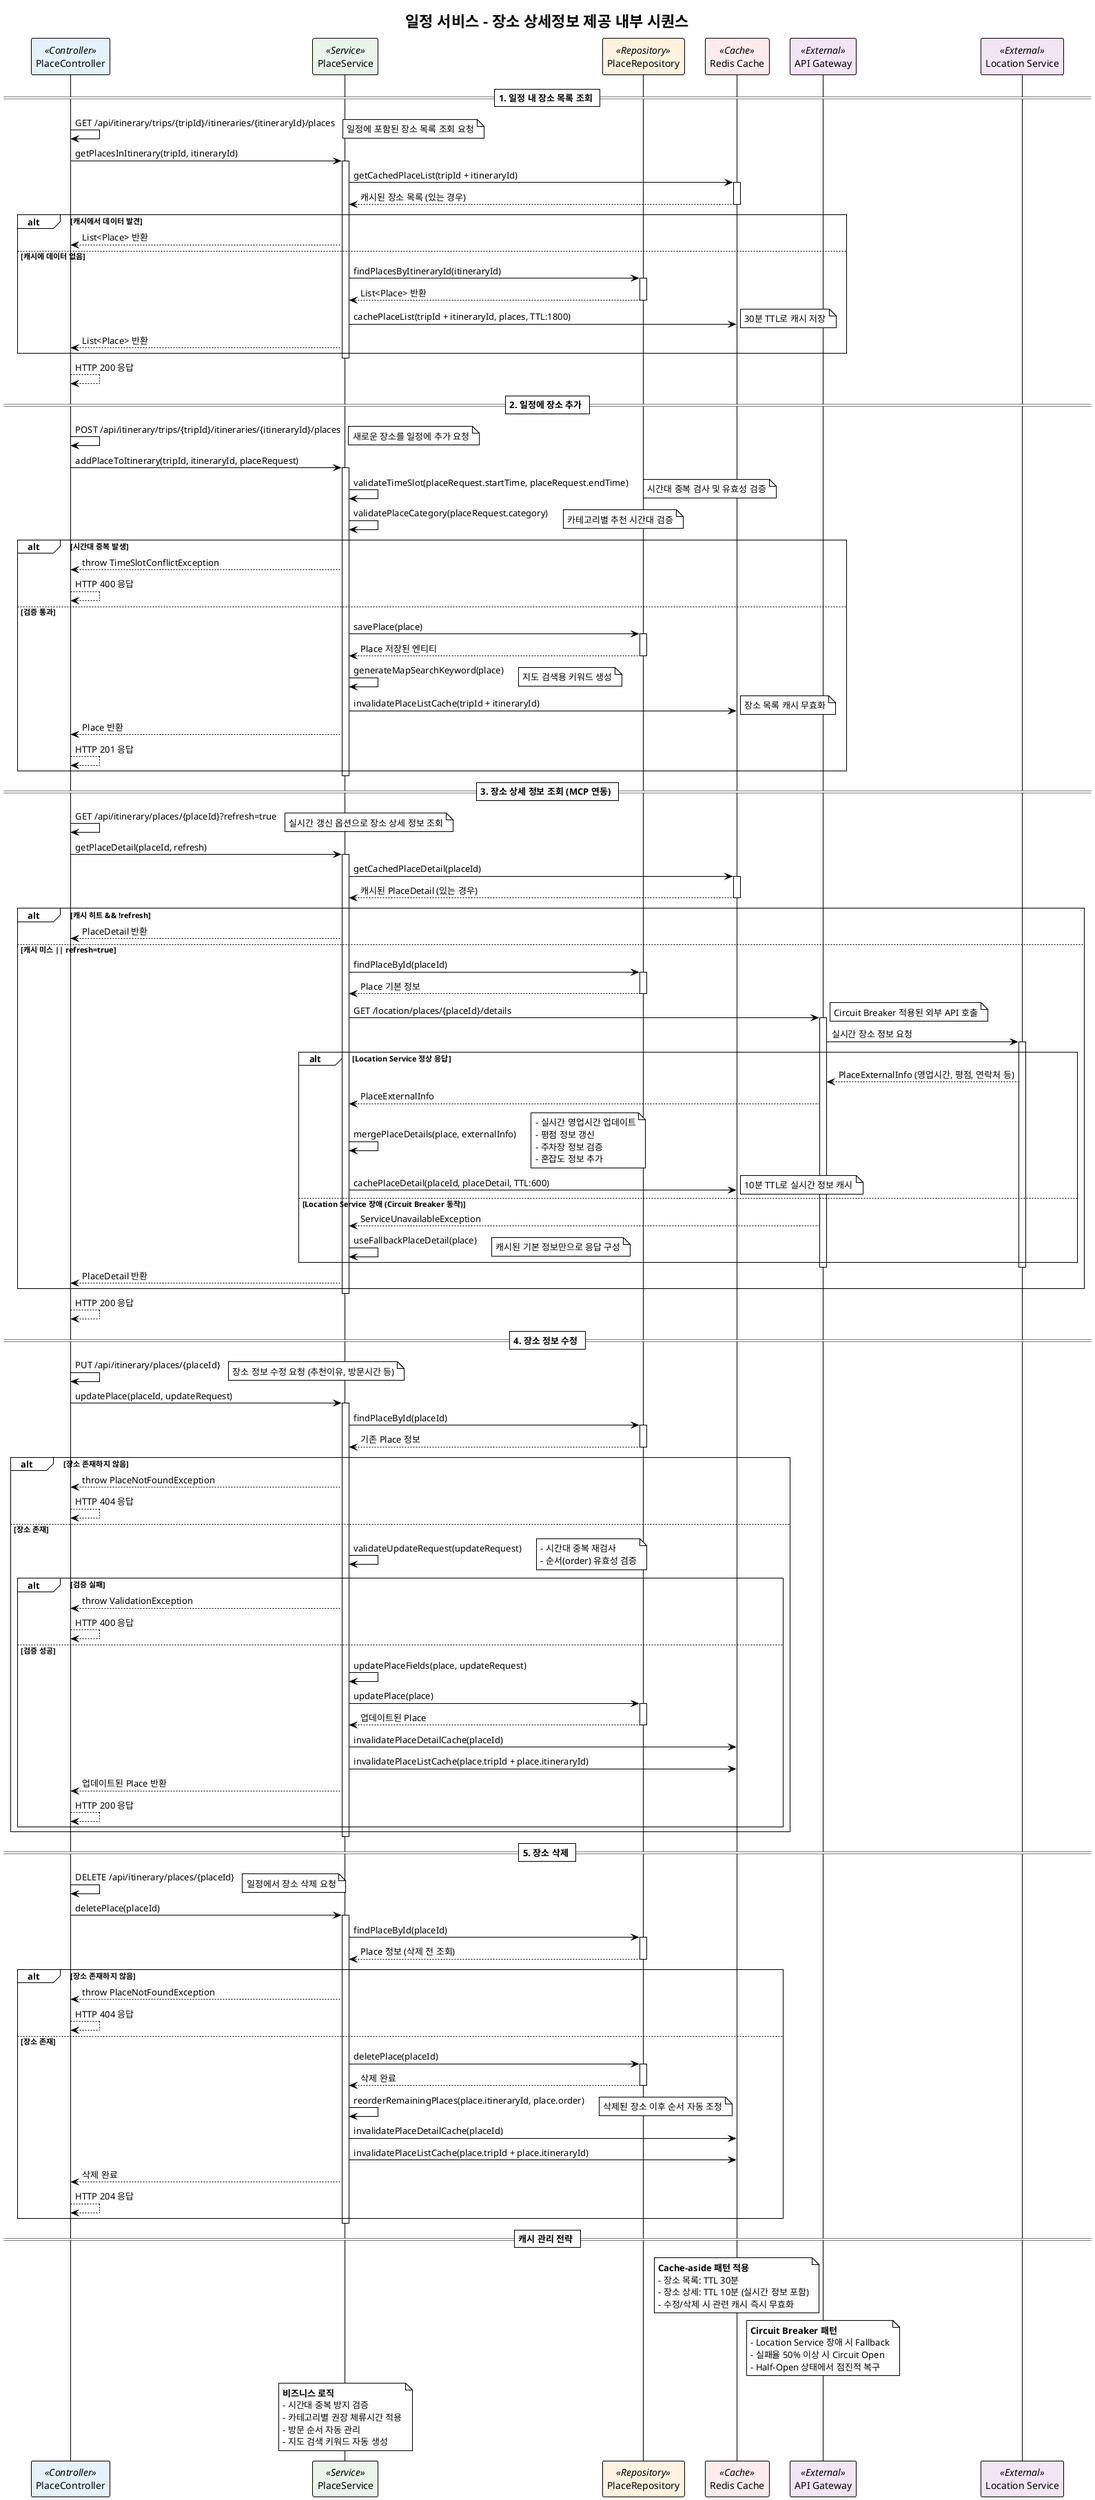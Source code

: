 @startuml
!theme mono
title 일정 서비스 - 장소 상세정보 제공 내부 시퀀스

!define CONTROLLER_COLOR #E3F2FD
!define SERVICE_COLOR #E8F5E8
!define REPOSITORY_COLOR #FFF3E0
!define CACHE_COLOR #FFEBEE
!define EXTERNAL_COLOR #F3E5F5

participant "PlaceController" as PC <<Controller>> CONTROLLER_COLOR
participant "PlaceService" as PS <<Service>> SERVICE_COLOR
participant "PlaceRepository" as PR <<Repository>> REPOSITORY_COLOR
participant "Redis Cache" as RC <<Cache>> CACHE_COLOR
participant "API Gateway" as AG <<External>> EXTERNAL_COLOR
participant "Location Service" as LS <<External>> EXTERNAL_COLOR

== 1. 일정 내 장소 목록 조회 ==

PC -> PC: GET /api/itinerary/trips/{tripId}/itineraries/{itineraryId}/places
note right: 일정에 포함된 장소 목록 조회 요청

PC -> PS: getPlacesInItinerary(tripId, itineraryId)
activate PS

PS -> RC: getCachedPlaceList(tripId + itineraryId)
activate RC
RC --> PS: 캐시된 장소 목록 (있는 경우)
deactivate RC

alt 캐시에서 데이터 발견
    PS --> PC: List<Place> 반환
else 캐시에 데이터 없음
    PS -> PR: findPlacesByItineraryId(itineraryId)
    activate PR
    PR --> PS: List<Place> 반환
    deactivate PR
    
    PS -> RC: cachePlaceList(tripId + itineraryId, places, TTL:1800)
    note right: 30분 TTL로 캐시 저장
    
    PS --> PC: List<Place> 반환
end

deactivate PS
PC --> PC: HTTP 200 응답

== 2. 일정에 장소 추가 ==

PC -> PC: POST /api/itinerary/trips/{tripId}/itineraries/{itineraryId}/places
note right: 새로운 장소를 일정에 추가 요청

PC -> PS: addPlaceToItinerary(tripId, itineraryId, placeRequest)
activate PS

' 비즈니스 로직 검증
PS -> PS: validateTimeSlot(placeRequest.startTime, placeRequest.endTime)
note right: 시간대 중복 검사 및 유효성 검증

PS -> PS: validatePlaceCategory(placeRequest.category)
note right: 카테고리별 추천 시간대 검증

alt 시간대 중복 발생
    PS --> PC: throw TimeSlotConflictException
    PC --> PC: HTTP 400 응답
else 검증 통과
    PS -> PR: savePlace(place)
    activate PR
    PR --> PS: Place 저장된 엔티티
    deactivate PR
    
    PS -> PS: generateMapSearchKeyword(place)
    note right: 지도 검색용 키워드 생성
    
    PS -> RC: invalidatePlaceListCache(tripId + itineraryId)
    note right: 장소 목록 캐시 무효화
    
    PS --> PC: Place 반환
    PC --> PC: HTTP 201 응답
end

deactivate PS

== 3. 장소 상세 정보 조회 (MCP 연동) ==

PC -> PC: GET /api/itinerary/places/{placeId}?refresh=true
note right: 실시간 갱신 옵션으로 장소 상세 정보 조회

PC -> PS: getPlaceDetail(placeId, refresh)
activate PS

' Cache-aside 패턴 적용
PS -> RC: getCachedPlaceDetail(placeId)
activate RC
RC --> PS: 캐시된 PlaceDetail (있는 경우)
deactivate RC

alt 캐시 히트 && !refresh
    PS --> PC: PlaceDetail 반환
    
else 캐시 미스 || refresh=true
    PS -> PR: findPlaceById(placeId)
    activate PR
    PR --> PS: Place 기본 정보
    deactivate PR
    
    ' Location Service 통해 실시간 정보 조회
    PS -> AG: GET /location/places/{placeId}/details
    note right: Circuit Breaker 적용된 외부 API 호출
    
    activate AG
    AG -> LS: 실시간 장소 정보 요청
    activate LS
    
    alt Location Service 정상 응답
        LS --> AG: PlaceExternalInfo (영업시간, 평점, 연락처 등)
        AG --> PS: PlaceExternalInfo
        
        ' MCP 데이터를 통합하여 PlaceDetail 구성
        PS -> PS: mergePlaceDetails(place, externalInfo)
        note right: - 실시간 영업시간 업데이트\n- 평점 정보 갱신\n- 주차장 정보 검증\n- 혼잡도 정보 추가
        
        PS -> RC: cachePlaceDetail(placeId, placeDetail, TTL:600)
        note right: 10분 TTL로 실시간 정보 캐시
        
    else Location Service 장애 (Circuit Breaker 동작)
        AG --> PS: ServiceUnavailableException
        PS -> PS: useFallbackPlaceDetail(place)
        note right: 캐시된 기본 정보만으로 응답 구성
        
    end
    
    deactivate LS
    deactivate AG
    
    PS --> PC: PlaceDetail 반환
end

deactivate PS
PC --> PC: HTTP 200 응답

== 4. 장소 정보 수정 ==

PC -> PC: PUT /api/itinerary/places/{placeId}
note right: 장소 정보 수정 요청 (추천이유, 방문시간 등)

PC -> PS: updatePlace(placeId, updateRequest)
activate PS

PS -> PR: findPlaceById(placeId)
activate PR
PR --> PS: 기존 Place 정보
deactivate PR

alt 장소 존재하지 않음
    PS --> PC: throw PlaceNotFoundException
    PC --> PC: HTTP 404 응답
    
else 장소 존재
    PS -> PS: validateUpdateRequest(updateRequest)
    note right: - 시간대 중복 재검사\n- 순서(order) 유효성 검증
    
    alt 검증 실패
        PS --> PC: throw ValidationException
        PC --> PC: HTTP 400 응답
        
    else 검증 성공
        PS -> PS: updatePlaceFields(place, updateRequest)
        
        PS -> PR: updatePlace(place)
        activate PR
        PR --> PS: 업데이트된 Place
        deactivate PR
        
        ' 관련 캐시 무효화
        PS -> RC: invalidatePlaceDetailCache(placeId)
        PS -> RC: invalidatePlaceListCache(place.tripId + place.itineraryId)
        
        PS --> PC: 업데이트된 Place 반환
        PC --> PC: HTTP 200 응답
    end
end

deactivate PS

== 5. 장소 삭제 ==

PC -> PC: DELETE /api/itinerary/places/{placeId}
note right: 일정에서 장소 삭제 요청

PC -> PS: deletePlace(placeId)
activate PS

PS -> PR: findPlaceById(placeId)
activate PR
PR --> PS: Place 정보 (삭제 전 조회)
deactivate PR

alt 장소 존재하지 않음
    PS --> PC: throw PlaceNotFoundException
    PC --> PC: HTTP 404 응답
    
else 장소 존재
    PS -> PR: deletePlace(placeId)
    activate PR
    PR --> PS: 삭제 완료
    deactivate PR
    
    ' 순서 재정렬
    PS -> PS: reorderRemainingPlaces(place.itineraryId, place.order)
    note right: 삭제된 장소 이후 순서 자동 조정
    
    ' 관련 캐시 정리
    PS -> RC: invalidatePlaceDetailCache(placeId)
    PS -> RC: invalidatePlaceListCache(place.tripId + place.itineraryId)
    
    PS --> PC: 삭제 완료
    PC --> PC: HTTP 204 응답
end

deactivate PS

== 캐시 관리 전략 ==

note over RC: **Cache-aside 패턴 적용**\n- 장소 목록: TTL 30분\n- 장소 상세: TTL 10분 (실시간 정보 포함)\n- 수정/삭제 시 관련 캐시 즉시 무효화

note over AG: **Circuit Breaker 패턴**\n- Location Service 장애 시 Fallback\n- 실패율 50% 이상 시 Circuit Open\n- Half-Open 상태에서 점진적 복구

note over PS: **비즈니스 로직**\n- 시간대 중복 방지 검증\n- 카테고리별 권장 체류시간 적용\n- 방문 순서 자동 관리\n- 지도 검색 키워드 자동 생성

@enduml